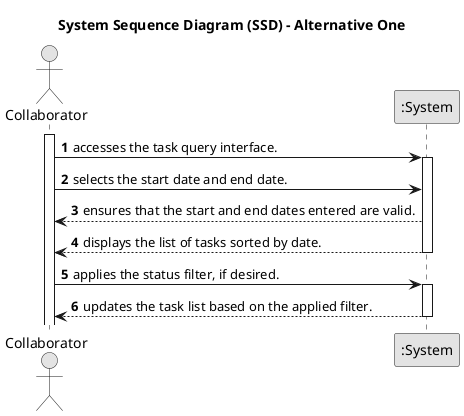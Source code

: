@startuml
skinparam monochrome true
skinparam packageStyle rectangle
skinparam shadowing false

title System Sequence Diagram (SSD) - Alternative One

autonumber

actor "Collaborator"
participant ":System" as System

activate "Collaborator"

    "Collaborator" -> System : accesses the task query interface.
    activate System

    "Collaborator" -> System : selects the start date and end date.

        System --> "Collaborator" : ensures that the start and end dates entered are valid.


        System --> "Collaborator" : displays the list of tasks sorted by date.
    deactivate System

    "Collaborator" -> System :  applies the status filter, if desired.
    activate System

        System --> "Collaborator" : updates the task list based on the applied filter.
    deactivate System

@enduml